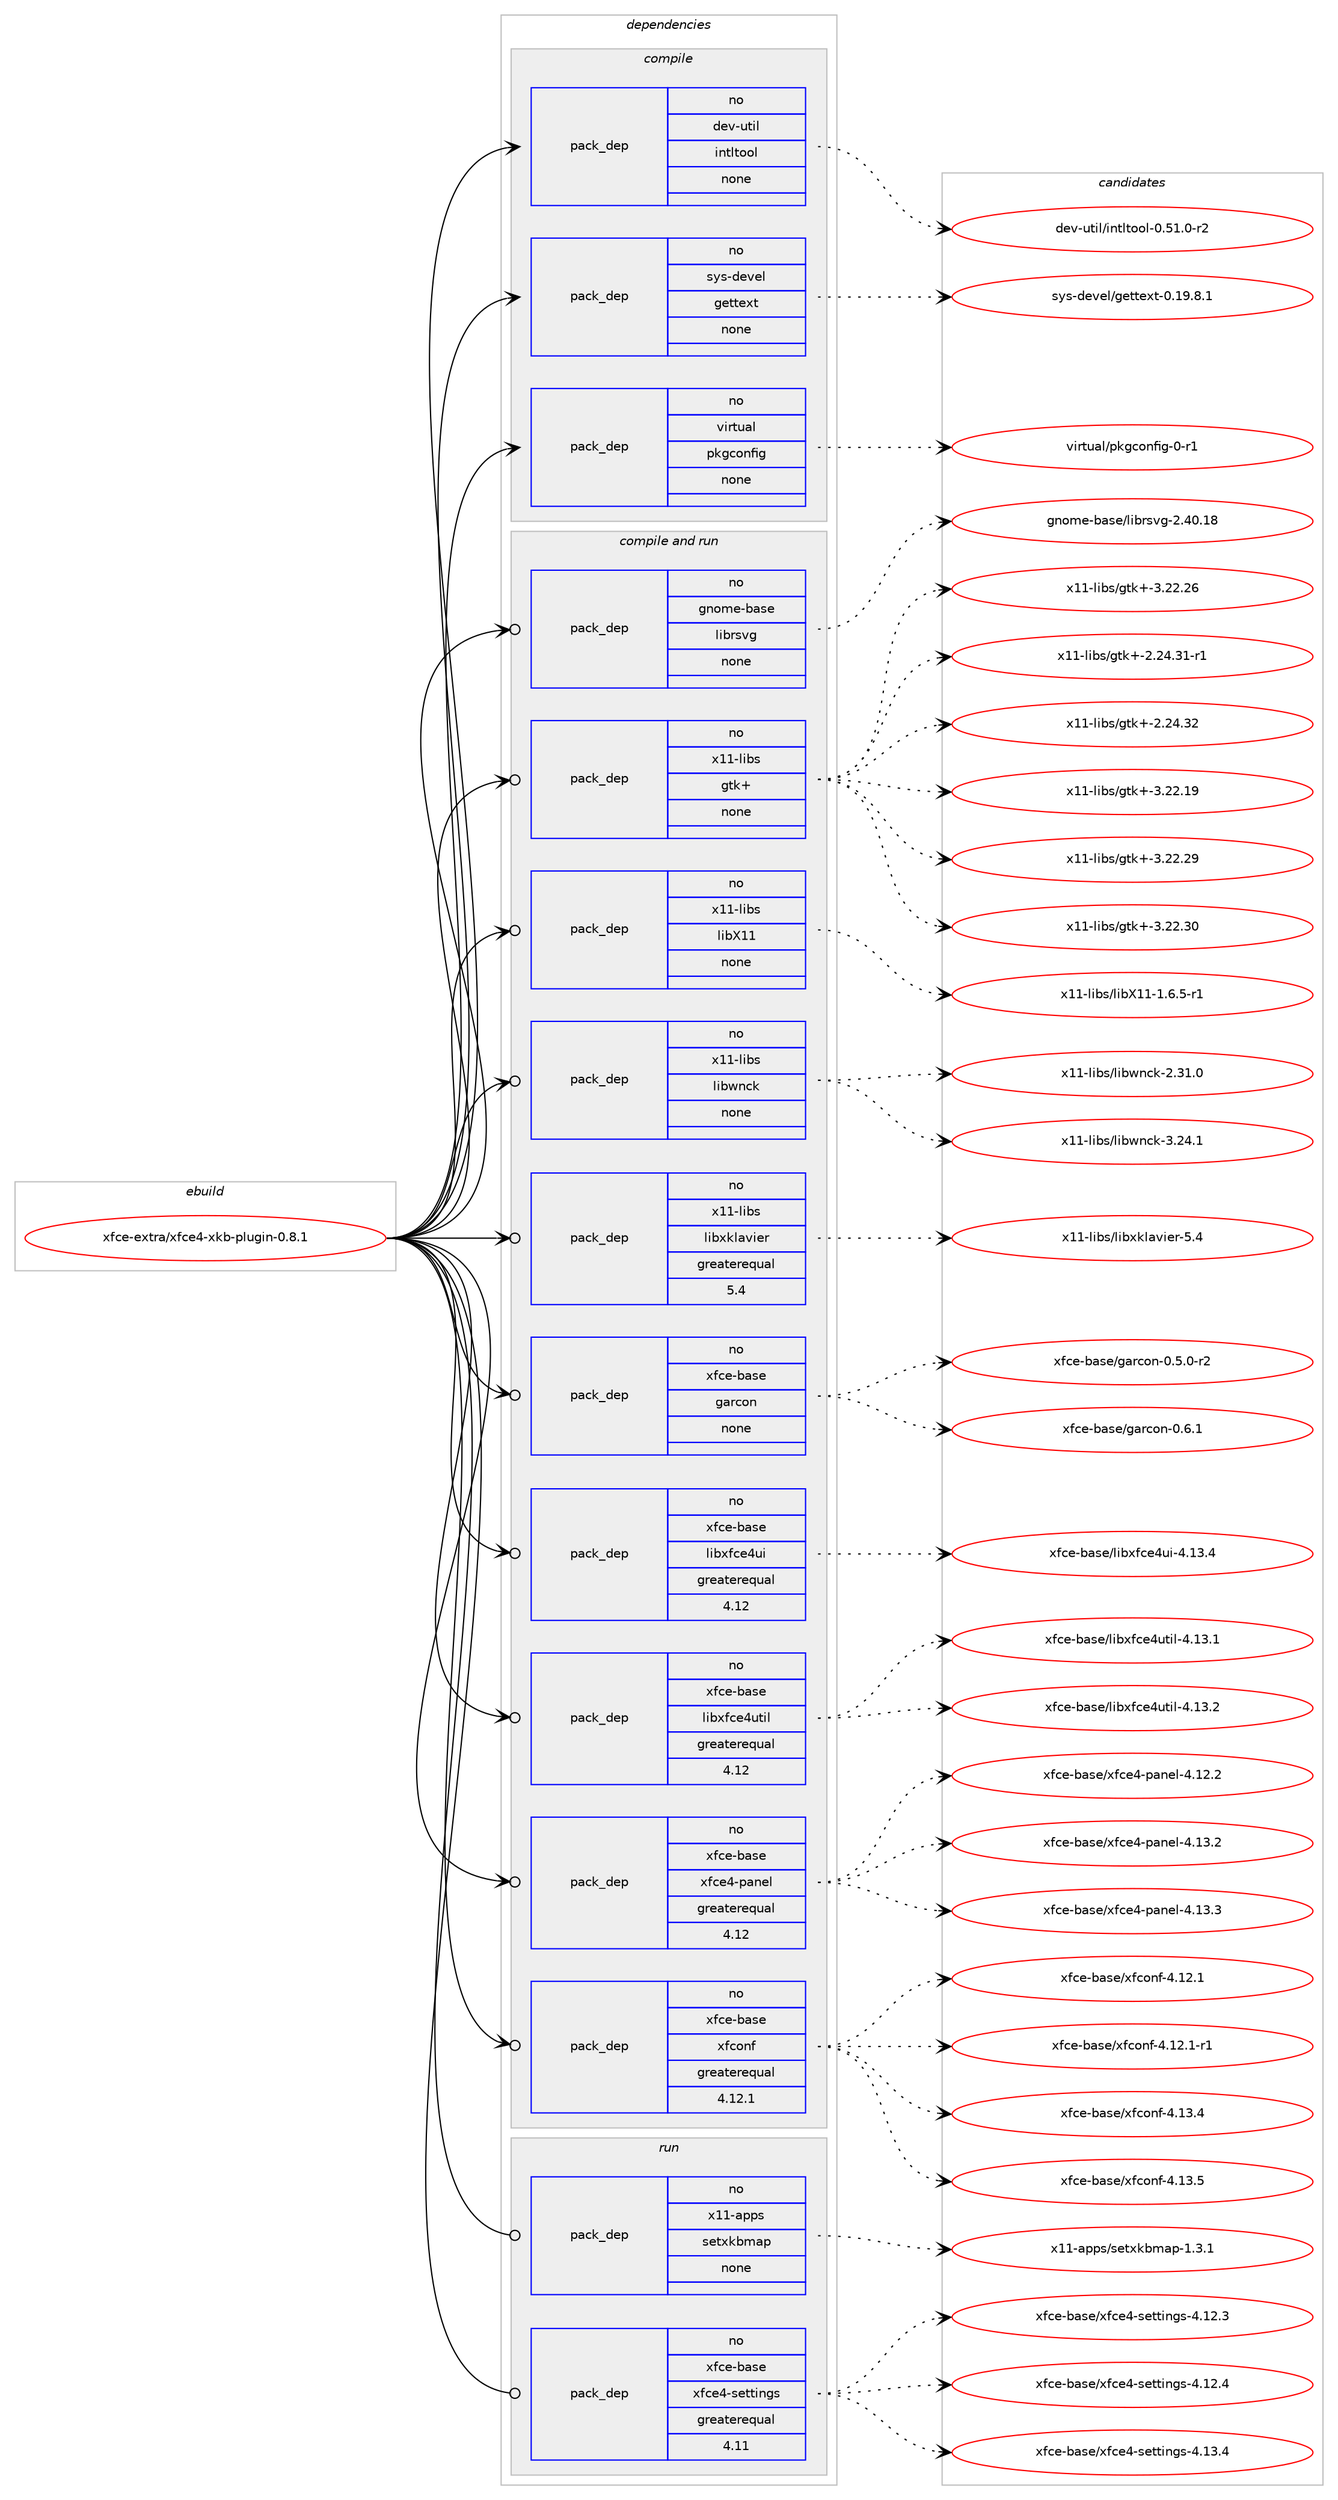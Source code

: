 digraph prolog {

# *************
# Graph options
# *************

newrank=true;
concentrate=true;
compound=true;
graph [rankdir=LR,fontname=Helvetica,fontsize=10,ranksep=1.5];#, ranksep=2.5, nodesep=0.2];
edge  [arrowhead=vee];
node  [fontname=Helvetica,fontsize=10];

# **********
# The ebuild
# **********

subgraph cluster_leftcol {
color=gray;
rank=same;
label=<<i>ebuild</i>>;
id [label="xfce-extra/xfce4-xkb-plugin-0.8.1", color=red, width=4, href="../xfce-extra/xfce4-xkb-plugin-0.8.1.svg"];
}

# ****************
# The dependencies
# ****************

subgraph cluster_midcol {
color=gray;
label=<<i>dependencies</i>>;
subgraph cluster_compile {
fillcolor="#eeeeee";
style=filled;
label=<<i>compile</i>>;
subgraph pack4158 {
dependency5081 [label=<<TABLE BORDER="0" CELLBORDER="1" CELLSPACING="0" CELLPADDING="4" WIDTH="220"><TR><TD ROWSPAN="6" CELLPADDING="30">pack_dep</TD></TR><TR><TD WIDTH="110">no</TD></TR><TR><TD>dev-util</TD></TR><TR><TD>intltool</TD></TR><TR><TD>none</TD></TR><TR><TD></TD></TR></TABLE>>, shape=none, color=blue];
}
id:e -> dependency5081:w [weight=20,style="solid",arrowhead="vee"];
subgraph pack4159 {
dependency5082 [label=<<TABLE BORDER="0" CELLBORDER="1" CELLSPACING="0" CELLPADDING="4" WIDTH="220"><TR><TD ROWSPAN="6" CELLPADDING="30">pack_dep</TD></TR><TR><TD WIDTH="110">no</TD></TR><TR><TD>sys-devel</TD></TR><TR><TD>gettext</TD></TR><TR><TD>none</TD></TR><TR><TD></TD></TR></TABLE>>, shape=none, color=blue];
}
id:e -> dependency5082:w [weight=20,style="solid",arrowhead="vee"];
subgraph pack4160 {
dependency5083 [label=<<TABLE BORDER="0" CELLBORDER="1" CELLSPACING="0" CELLPADDING="4" WIDTH="220"><TR><TD ROWSPAN="6" CELLPADDING="30">pack_dep</TD></TR><TR><TD WIDTH="110">no</TD></TR><TR><TD>virtual</TD></TR><TR><TD>pkgconfig</TD></TR><TR><TD>none</TD></TR><TR><TD></TD></TR></TABLE>>, shape=none, color=blue];
}
id:e -> dependency5083:w [weight=20,style="solid",arrowhead="vee"];
}
subgraph cluster_compileandrun {
fillcolor="#eeeeee";
style=filled;
label=<<i>compile and run</i>>;
subgraph pack4161 {
dependency5084 [label=<<TABLE BORDER="0" CELLBORDER="1" CELLSPACING="0" CELLPADDING="4" WIDTH="220"><TR><TD ROWSPAN="6" CELLPADDING="30">pack_dep</TD></TR><TR><TD WIDTH="110">no</TD></TR><TR><TD>gnome-base</TD></TR><TR><TD>librsvg</TD></TR><TR><TD>none</TD></TR><TR><TD></TD></TR></TABLE>>, shape=none, color=blue];
}
id:e -> dependency5084:w [weight=20,style="solid",arrowhead="odotvee"];
subgraph pack4162 {
dependency5085 [label=<<TABLE BORDER="0" CELLBORDER="1" CELLSPACING="0" CELLPADDING="4" WIDTH="220"><TR><TD ROWSPAN="6" CELLPADDING="30">pack_dep</TD></TR><TR><TD WIDTH="110">no</TD></TR><TR><TD>x11-libs</TD></TR><TR><TD>gtk+</TD></TR><TR><TD>none</TD></TR><TR><TD></TD></TR></TABLE>>, shape=none, color=blue];
}
id:e -> dependency5085:w [weight=20,style="solid",arrowhead="odotvee"];
subgraph pack4163 {
dependency5086 [label=<<TABLE BORDER="0" CELLBORDER="1" CELLSPACING="0" CELLPADDING="4" WIDTH="220"><TR><TD ROWSPAN="6" CELLPADDING="30">pack_dep</TD></TR><TR><TD WIDTH="110">no</TD></TR><TR><TD>x11-libs</TD></TR><TR><TD>libX11</TD></TR><TR><TD>none</TD></TR><TR><TD></TD></TR></TABLE>>, shape=none, color=blue];
}
id:e -> dependency5086:w [weight=20,style="solid",arrowhead="odotvee"];
subgraph pack4164 {
dependency5087 [label=<<TABLE BORDER="0" CELLBORDER="1" CELLSPACING="0" CELLPADDING="4" WIDTH="220"><TR><TD ROWSPAN="6" CELLPADDING="30">pack_dep</TD></TR><TR><TD WIDTH="110">no</TD></TR><TR><TD>x11-libs</TD></TR><TR><TD>libwnck</TD></TR><TR><TD>none</TD></TR><TR><TD></TD></TR></TABLE>>, shape=none, color=blue];
}
id:e -> dependency5087:w [weight=20,style="solid",arrowhead="odotvee"];
subgraph pack4165 {
dependency5088 [label=<<TABLE BORDER="0" CELLBORDER="1" CELLSPACING="0" CELLPADDING="4" WIDTH="220"><TR><TD ROWSPAN="6" CELLPADDING="30">pack_dep</TD></TR><TR><TD WIDTH="110">no</TD></TR><TR><TD>x11-libs</TD></TR><TR><TD>libxklavier</TD></TR><TR><TD>greaterequal</TD></TR><TR><TD>5.4</TD></TR></TABLE>>, shape=none, color=blue];
}
id:e -> dependency5088:w [weight=20,style="solid",arrowhead="odotvee"];
subgraph pack4166 {
dependency5089 [label=<<TABLE BORDER="0" CELLBORDER="1" CELLSPACING="0" CELLPADDING="4" WIDTH="220"><TR><TD ROWSPAN="6" CELLPADDING="30">pack_dep</TD></TR><TR><TD WIDTH="110">no</TD></TR><TR><TD>xfce-base</TD></TR><TR><TD>garcon</TD></TR><TR><TD>none</TD></TR><TR><TD></TD></TR></TABLE>>, shape=none, color=blue];
}
id:e -> dependency5089:w [weight=20,style="solid",arrowhead="odotvee"];
subgraph pack4167 {
dependency5090 [label=<<TABLE BORDER="0" CELLBORDER="1" CELLSPACING="0" CELLPADDING="4" WIDTH="220"><TR><TD ROWSPAN="6" CELLPADDING="30">pack_dep</TD></TR><TR><TD WIDTH="110">no</TD></TR><TR><TD>xfce-base</TD></TR><TR><TD>libxfce4ui</TD></TR><TR><TD>greaterequal</TD></TR><TR><TD>4.12</TD></TR></TABLE>>, shape=none, color=blue];
}
id:e -> dependency5090:w [weight=20,style="solid",arrowhead="odotvee"];
subgraph pack4168 {
dependency5091 [label=<<TABLE BORDER="0" CELLBORDER="1" CELLSPACING="0" CELLPADDING="4" WIDTH="220"><TR><TD ROWSPAN="6" CELLPADDING="30">pack_dep</TD></TR><TR><TD WIDTH="110">no</TD></TR><TR><TD>xfce-base</TD></TR><TR><TD>libxfce4util</TD></TR><TR><TD>greaterequal</TD></TR><TR><TD>4.12</TD></TR></TABLE>>, shape=none, color=blue];
}
id:e -> dependency5091:w [weight=20,style="solid",arrowhead="odotvee"];
subgraph pack4169 {
dependency5092 [label=<<TABLE BORDER="0" CELLBORDER="1" CELLSPACING="0" CELLPADDING="4" WIDTH="220"><TR><TD ROWSPAN="6" CELLPADDING="30">pack_dep</TD></TR><TR><TD WIDTH="110">no</TD></TR><TR><TD>xfce-base</TD></TR><TR><TD>xfce4-panel</TD></TR><TR><TD>greaterequal</TD></TR><TR><TD>4.12</TD></TR></TABLE>>, shape=none, color=blue];
}
id:e -> dependency5092:w [weight=20,style="solid",arrowhead="odotvee"];
subgraph pack4170 {
dependency5093 [label=<<TABLE BORDER="0" CELLBORDER="1" CELLSPACING="0" CELLPADDING="4" WIDTH="220"><TR><TD ROWSPAN="6" CELLPADDING="30">pack_dep</TD></TR><TR><TD WIDTH="110">no</TD></TR><TR><TD>xfce-base</TD></TR><TR><TD>xfconf</TD></TR><TR><TD>greaterequal</TD></TR><TR><TD>4.12.1</TD></TR></TABLE>>, shape=none, color=blue];
}
id:e -> dependency5093:w [weight=20,style="solid",arrowhead="odotvee"];
}
subgraph cluster_run {
fillcolor="#eeeeee";
style=filled;
label=<<i>run</i>>;
subgraph pack4171 {
dependency5094 [label=<<TABLE BORDER="0" CELLBORDER="1" CELLSPACING="0" CELLPADDING="4" WIDTH="220"><TR><TD ROWSPAN="6" CELLPADDING="30">pack_dep</TD></TR><TR><TD WIDTH="110">no</TD></TR><TR><TD>x11-apps</TD></TR><TR><TD>setxkbmap</TD></TR><TR><TD>none</TD></TR><TR><TD></TD></TR></TABLE>>, shape=none, color=blue];
}
id:e -> dependency5094:w [weight=20,style="solid",arrowhead="odot"];
subgraph pack4172 {
dependency5095 [label=<<TABLE BORDER="0" CELLBORDER="1" CELLSPACING="0" CELLPADDING="4" WIDTH="220"><TR><TD ROWSPAN="6" CELLPADDING="30">pack_dep</TD></TR><TR><TD WIDTH="110">no</TD></TR><TR><TD>xfce-base</TD></TR><TR><TD>xfce4-settings</TD></TR><TR><TD>greaterequal</TD></TR><TR><TD>4.11</TD></TR></TABLE>>, shape=none, color=blue];
}
id:e -> dependency5095:w [weight=20,style="solid",arrowhead="odot"];
}
}

# **************
# The candidates
# **************

subgraph cluster_choices {
rank=same;
color=gray;
label=<<i>candidates</i>>;

subgraph choice4158 {
color=black;
nodesep=1;
choice1001011184511711610510847105110116108116111111108454846534946484511450 [label="dev-util/intltool-0.51.0-r2", color=red, width=4,href="../dev-util/intltool-0.51.0-r2.svg"];
dependency5081:e -> choice1001011184511711610510847105110116108116111111108454846534946484511450:w [style=dotted,weight="100"];
}
subgraph choice4159 {
color=black;
nodesep=1;
choice1151211154510010111810110847103101116116101120116454846495746564649 [label="sys-devel/gettext-0.19.8.1", color=red, width=4,href="../sys-devel/gettext-0.19.8.1.svg"];
dependency5082:e -> choice1151211154510010111810110847103101116116101120116454846495746564649:w [style=dotted,weight="100"];
}
subgraph choice4160 {
color=black;
nodesep=1;
choice11810511411611797108471121071039911111010210510345484511449 [label="virtual/pkgconfig-0-r1", color=red, width=4,href="../virtual/pkgconfig-0-r1.svg"];
dependency5083:e -> choice11810511411611797108471121071039911111010210510345484511449:w [style=dotted,weight="100"];
}
subgraph choice4161 {
color=black;
nodesep=1;
choice10311011110910145989711510147108105981141151181034550465248464956 [label="gnome-base/librsvg-2.40.18", color=red, width=4,href="../gnome-base/librsvg-2.40.18.svg"];
dependency5084:e -> choice10311011110910145989711510147108105981141151181034550465248464956:w [style=dotted,weight="100"];
}
subgraph choice4162 {
color=black;
nodesep=1;
choice1204949451081059811547103116107434551465050465054 [label="x11-libs/gtk+-3.22.26", color=red, width=4,href="../x11-libs/gtk+-3.22.26.svg"];
choice12049494510810598115471031161074345504650524651494511449 [label="x11-libs/gtk+-2.24.31-r1", color=red, width=4,href="../x11-libs/gtk+-2.24.31-r1.svg"];
choice1204949451081059811547103116107434550465052465150 [label="x11-libs/gtk+-2.24.32", color=red, width=4,href="../x11-libs/gtk+-2.24.32.svg"];
choice1204949451081059811547103116107434551465050464957 [label="x11-libs/gtk+-3.22.19", color=red, width=4,href="../x11-libs/gtk+-3.22.19.svg"];
choice1204949451081059811547103116107434551465050465057 [label="x11-libs/gtk+-3.22.29", color=red, width=4,href="../x11-libs/gtk+-3.22.29.svg"];
choice1204949451081059811547103116107434551465050465148 [label="x11-libs/gtk+-3.22.30", color=red, width=4,href="../x11-libs/gtk+-3.22.30.svg"];
dependency5085:e -> choice1204949451081059811547103116107434551465050465054:w [style=dotted,weight="100"];
dependency5085:e -> choice12049494510810598115471031161074345504650524651494511449:w [style=dotted,weight="100"];
dependency5085:e -> choice1204949451081059811547103116107434550465052465150:w [style=dotted,weight="100"];
dependency5085:e -> choice1204949451081059811547103116107434551465050464957:w [style=dotted,weight="100"];
dependency5085:e -> choice1204949451081059811547103116107434551465050465057:w [style=dotted,weight="100"];
dependency5085:e -> choice1204949451081059811547103116107434551465050465148:w [style=dotted,weight="100"];
}
subgraph choice4163 {
color=black;
nodesep=1;
choice1204949451081059811547108105988849494549465446534511449 [label="x11-libs/libX11-1.6.5-r1", color=red, width=4,href="../x11-libs/libX11-1.6.5-r1.svg"];
dependency5086:e -> choice1204949451081059811547108105988849494549465446534511449:w [style=dotted,weight="100"];
}
subgraph choice4164 {
color=black;
nodesep=1;
choice1204949451081059811547108105981191109910745504651494648 [label="x11-libs/libwnck-2.31.0", color=red, width=4,href="../x11-libs/libwnck-2.31.0.svg"];
choice1204949451081059811547108105981191109910745514650524649 [label="x11-libs/libwnck-3.24.1", color=red, width=4,href="../x11-libs/libwnck-3.24.1.svg"];
dependency5087:e -> choice1204949451081059811547108105981191109910745504651494648:w [style=dotted,weight="100"];
dependency5087:e -> choice1204949451081059811547108105981191109910745514650524649:w [style=dotted,weight="100"];
}
subgraph choice4165 {
color=black;
nodesep=1;
choice1204949451081059811547108105981201071089711810510111445534652 [label="x11-libs/libxklavier-5.4", color=red, width=4,href="../x11-libs/libxklavier-5.4.svg"];
dependency5088:e -> choice1204949451081059811547108105981201071089711810510111445534652:w [style=dotted,weight="100"];
}
subgraph choice4166 {
color=black;
nodesep=1;
choice120102991014598971151014710397114991111104548465346484511450 [label="xfce-base/garcon-0.5.0-r2", color=red, width=4,href="../xfce-base/garcon-0.5.0-r2.svg"];
choice12010299101459897115101471039711499111110454846544649 [label="xfce-base/garcon-0.6.1", color=red, width=4,href="../xfce-base/garcon-0.6.1.svg"];
dependency5089:e -> choice120102991014598971151014710397114991111104548465346484511450:w [style=dotted,weight="100"];
dependency5089:e -> choice12010299101459897115101471039711499111110454846544649:w [style=dotted,weight="100"];
}
subgraph choice4167 {
color=black;
nodesep=1;
choice120102991014598971151014710810598120102991015211710545524649514652 [label="xfce-base/libxfce4ui-4.13.4", color=red, width=4,href="../xfce-base/libxfce4ui-4.13.4.svg"];
dependency5090:e -> choice120102991014598971151014710810598120102991015211710545524649514652:w [style=dotted,weight="100"];
}
subgraph choice4168 {
color=black;
nodesep=1;
choice120102991014598971151014710810598120102991015211711610510845524649514649 [label="xfce-base/libxfce4util-4.13.1", color=red, width=4,href="../xfce-base/libxfce4util-4.13.1.svg"];
choice120102991014598971151014710810598120102991015211711610510845524649514650 [label="xfce-base/libxfce4util-4.13.2", color=red, width=4,href="../xfce-base/libxfce4util-4.13.2.svg"];
dependency5091:e -> choice120102991014598971151014710810598120102991015211711610510845524649514649:w [style=dotted,weight="100"];
dependency5091:e -> choice120102991014598971151014710810598120102991015211711610510845524649514650:w [style=dotted,weight="100"];
}
subgraph choice4169 {
color=black;
nodesep=1;
choice12010299101459897115101471201029910152451129711010110845524649504650 [label="xfce-base/xfce4-panel-4.12.2", color=red, width=4,href="../xfce-base/xfce4-panel-4.12.2.svg"];
choice12010299101459897115101471201029910152451129711010110845524649514650 [label="xfce-base/xfce4-panel-4.13.2", color=red, width=4,href="../xfce-base/xfce4-panel-4.13.2.svg"];
choice12010299101459897115101471201029910152451129711010110845524649514651 [label="xfce-base/xfce4-panel-4.13.3", color=red, width=4,href="../xfce-base/xfce4-panel-4.13.3.svg"];
dependency5092:e -> choice12010299101459897115101471201029910152451129711010110845524649504650:w [style=dotted,weight="100"];
dependency5092:e -> choice12010299101459897115101471201029910152451129711010110845524649514650:w [style=dotted,weight="100"];
dependency5092:e -> choice12010299101459897115101471201029910152451129711010110845524649514651:w [style=dotted,weight="100"];
}
subgraph choice4170 {
color=black;
nodesep=1;
choice12010299101459897115101471201029911111010245524649504649 [label="xfce-base/xfconf-4.12.1", color=red, width=4,href="../xfce-base/xfconf-4.12.1.svg"];
choice120102991014598971151014712010299111110102455246495046494511449 [label="xfce-base/xfconf-4.12.1-r1", color=red, width=4,href="../xfce-base/xfconf-4.12.1-r1.svg"];
choice12010299101459897115101471201029911111010245524649514652 [label="xfce-base/xfconf-4.13.4", color=red, width=4,href="../xfce-base/xfconf-4.13.4.svg"];
choice12010299101459897115101471201029911111010245524649514653 [label="xfce-base/xfconf-4.13.5", color=red, width=4,href="../xfce-base/xfconf-4.13.5.svg"];
dependency5093:e -> choice12010299101459897115101471201029911111010245524649504649:w [style=dotted,weight="100"];
dependency5093:e -> choice120102991014598971151014712010299111110102455246495046494511449:w [style=dotted,weight="100"];
dependency5093:e -> choice12010299101459897115101471201029911111010245524649514652:w [style=dotted,weight="100"];
dependency5093:e -> choice12010299101459897115101471201029911111010245524649514653:w [style=dotted,weight="100"];
}
subgraph choice4171 {
color=black;
nodesep=1;
choice12049494597112112115471151011161201079810997112454946514649 [label="x11-apps/setxkbmap-1.3.1", color=red, width=4,href="../x11-apps/setxkbmap-1.3.1.svg"];
dependency5094:e -> choice12049494597112112115471151011161201079810997112454946514649:w [style=dotted,weight="100"];
}
subgraph choice4172 {
color=black;
nodesep=1;
choice120102991014598971151014712010299101524511510111611610511010311545524649504651 [label="xfce-base/xfce4-settings-4.12.3", color=red, width=4,href="../xfce-base/xfce4-settings-4.12.3.svg"];
choice120102991014598971151014712010299101524511510111611610511010311545524649504652 [label="xfce-base/xfce4-settings-4.12.4", color=red, width=4,href="../xfce-base/xfce4-settings-4.12.4.svg"];
choice120102991014598971151014712010299101524511510111611610511010311545524649514652 [label="xfce-base/xfce4-settings-4.13.4", color=red, width=4,href="../xfce-base/xfce4-settings-4.13.4.svg"];
dependency5095:e -> choice120102991014598971151014712010299101524511510111611610511010311545524649504651:w [style=dotted,weight="100"];
dependency5095:e -> choice120102991014598971151014712010299101524511510111611610511010311545524649504652:w [style=dotted,weight="100"];
dependency5095:e -> choice120102991014598971151014712010299101524511510111611610511010311545524649514652:w [style=dotted,weight="100"];
}
}

}
